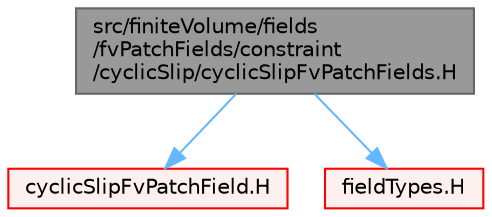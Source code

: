 digraph "src/finiteVolume/fields/fvPatchFields/constraint/cyclicSlip/cyclicSlipFvPatchFields.H"
{
 // LATEX_PDF_SIZE
  bgcolor="transparent";
  edge [fontname=Helvetica,fontsize=10,labelfontname=Helvetica,labelfontsize=10];
  node [fontname=Helvetica,fontsize=10,shape=box,height=0.2,width=0.4];
  Node1 [id="Node000001",label="src/finiteVolume/fields\l/fvPatchFields/constraint\l/cyclicSlip/cyclicSlipFvPatchFields.H",height=0.2,width=0.4,color="gray40", fillcolor="grey60", style="filled", fontcolor="black",tooltip=" "];
  Node1 -> Node2 [id="edge1_Node000001_Node000002",color="steelblue1",style="solid",tooltip=" "];
  Node2 [id="Node000002",label="cyclicSlipFvPatchField.H",height=0.2,width=0.4,color="red", fillcolor="#FFF0F0", style="filled",URL="$cyclicSlipFvPatchField_8H.html",tooltip=" "];
  Node1 -> Node171 [id="edge2_Node000001_Node000171",color="steelblue1",style="solid",tooltip=" "];
  Node171 [id="Node000171",label="fieldTypes.H",height=0.2,width=0.4,color="red", fillcolor="#FFF0F0", style="filled",URL="$fieldTypes_8H.html",tooltip=" "];
}
